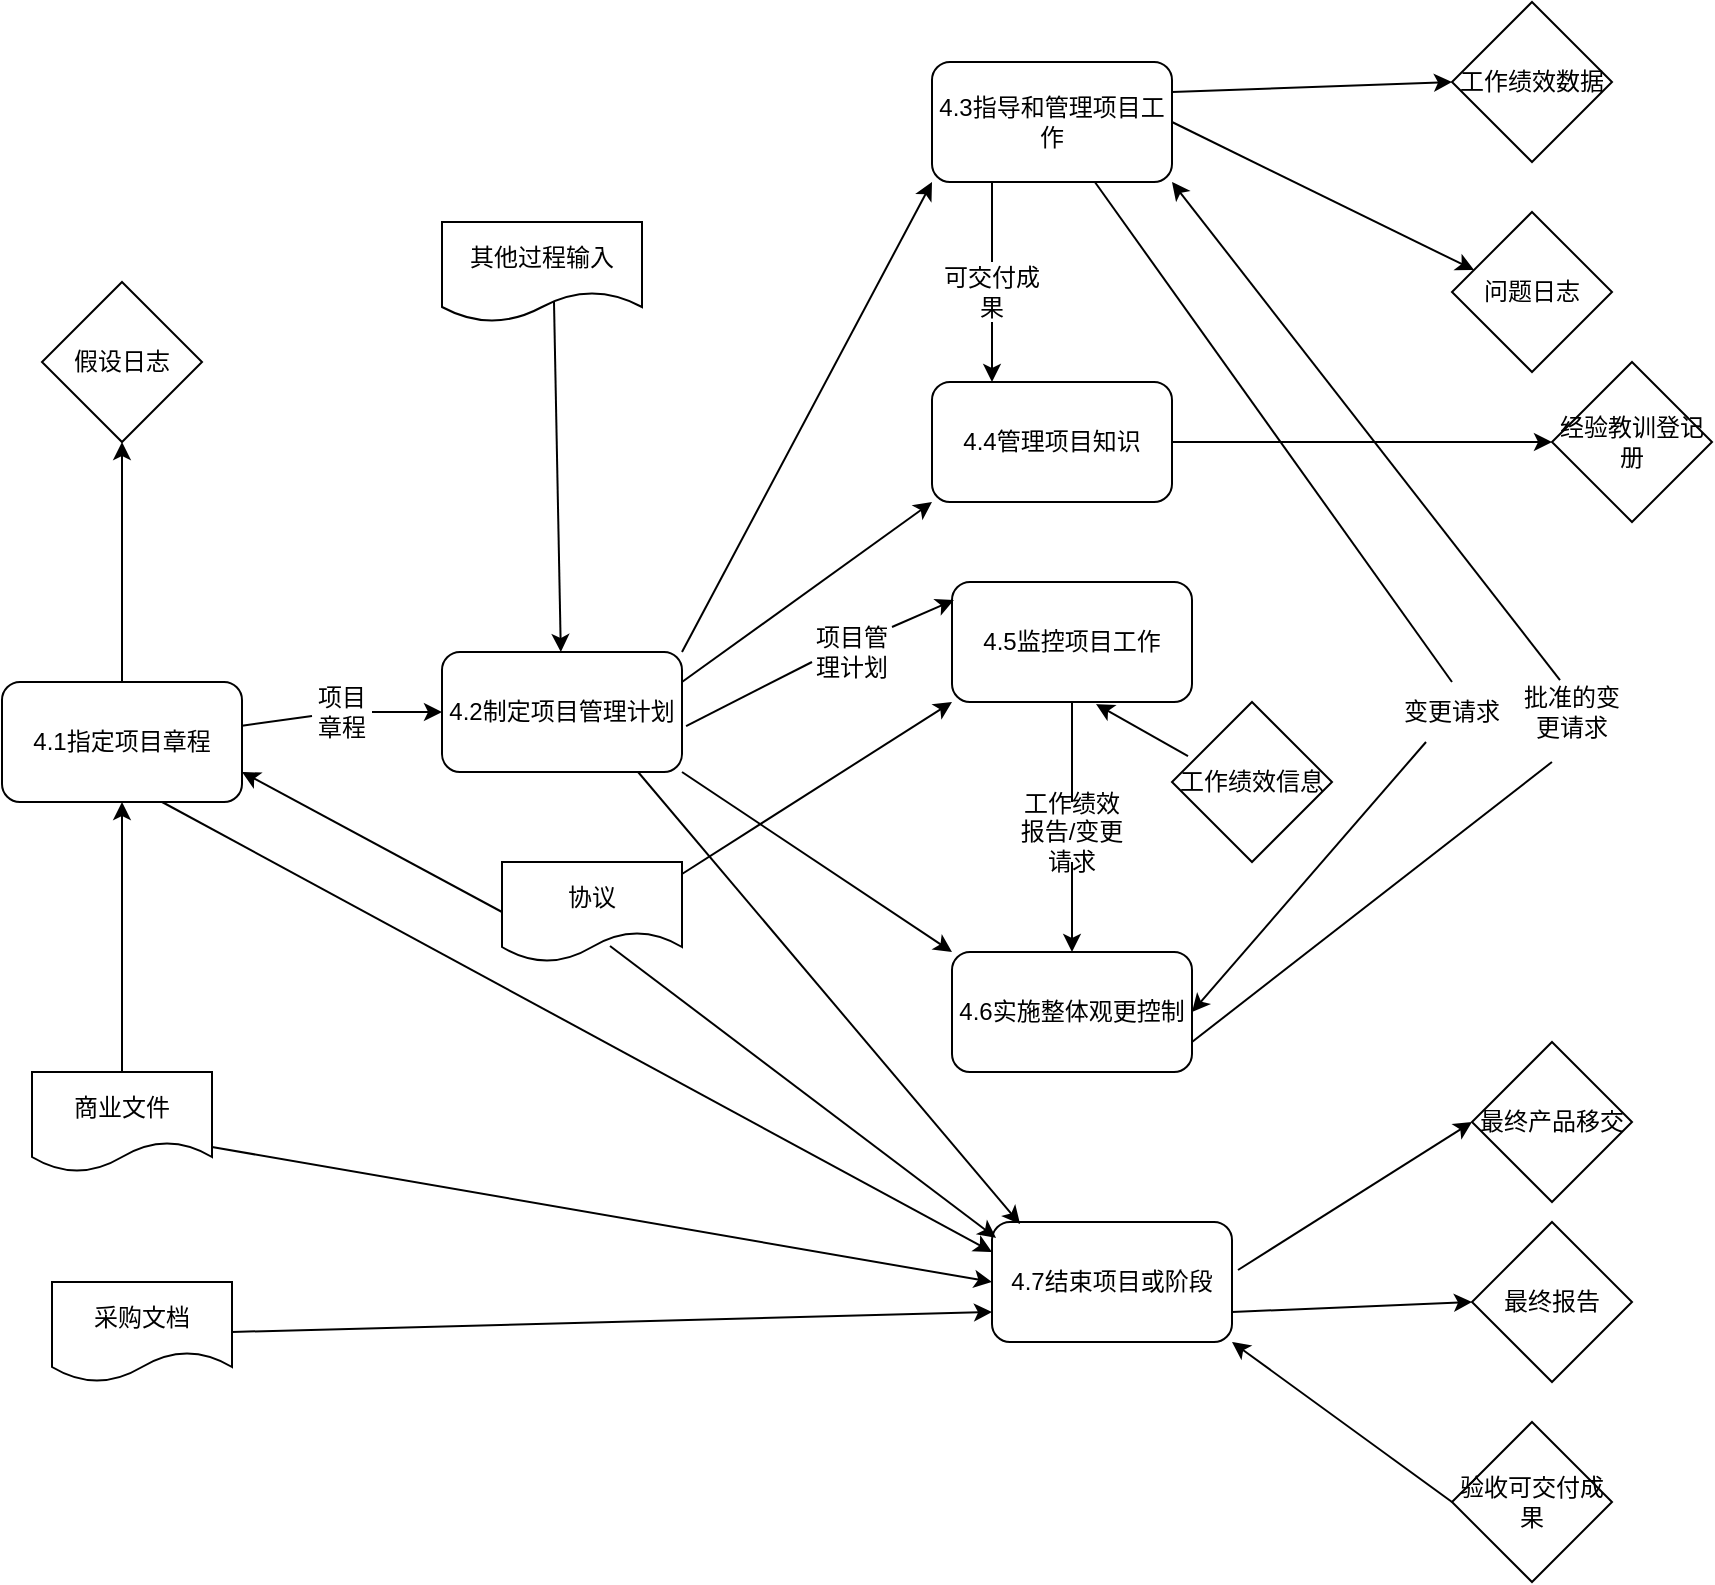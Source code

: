<mxfile>
    <diagram id="bkw35O0tceIPKPr79LGA" name="Page-1">
        <mxGraphModel dx="1093" dy="972" grid="1" gridSize="10" guides="1" tooltips="1" connect="1" arrows="1" fold="1" page="1" pageScale="1" pageWidth="850" pageHeight="1100" math="0" shadow="0">
            <root>
                <mxCell id="0"/>
                <mxCell id="1" parent="0"/>
                <mxCell id="16" value="" style="edgeStyle=none;html=1;startArrow=none;" parent="1" source="33" target="4" edge="1">
                    <mxGeometry relative="1" as="geometry"/>
                </mxCell>
                <mxCell id="4" value="4.2制定项目管理计划" style="rounded=1;whiteSpace=wrap;html=1;" parent="1" vertex="1">
                    <mxGeometry x="235" y="375" width="120" height="60" as="geometry"/>
                </mxCell>
                <mxCell id="49" style="edgeStyle=none;html=1;exitX=0.1;exitY=0.338;exitDx=0;exitDy=0;entryX=0.6;entryY=1.017;entryDx=0;entryDy=0;entryPerimeter=0;exitPerimeter=0;" parent="1" source="48" target="5" edge="1">
                    <mxGeometry relative="1" as="geometry">
                        <Array as="points"/>
                    </mxGeometry>
                </mxCell>
                <mxCell id="5" value="4.5监控项目工作" style="rounded=1;whiteSpace=wrap;html=1;" parent="1" vertex="1">
                    <mxGeometry x="490" y="340" width="120" height="60" as="geometry"/>
                </mxCell>
                <mxCell id="6" value="4.3指导和管理项目工作" style="rounded=1;whiteSpace=wrap;html=1;" parent="1" vertex="1">
                    <mxGeometry x="480" y="80" width="120" height="60" as="geometry"/>
                </mxCell>
                <mxCell id="7" value="4.4管理项目知识" style="rounded=1;whiteSpace=wrap;html=1;" parent="1" vertex="1">
                    <mxGeometry x="480" y="240" width="120" height="60" as="geometry"/>
                </mxCell>
                <mxCell id="8" value="4.6实施整体观更控制" style="rounded=1;whiteSpace=wrap;html=1;" parent="1" vertex="1">
                    <mxGeometry x="490" y="525" width="120" height="60" as="geometry"/>
                </mxCell>
                <mxCell id="62" style="edgeStyle=none;html=1;exitX=1.025;exitY=0.4;exitDx=0;exitDy=0;entryX=0;entryY=0.5;entryDx=0;entryDy=0;exitPerimeter=0;" parent="1" source="9" target="59" edge="1">
                    <mxGeometry relative="1" as="geometry"/>
                </mxCell>
                <mxCell id="63" style="edgeStyle=none;html=1;exitX=1;exitY=0.75;exitDx=0;exitDy=0;entryX=0;entryY=0.5;entryDx=0;entryDy=0;" parent="1" source="9" target="60" edge="1">
                    <mxGeometry relative="1" as="geometry">
                        <mxPoint x="750" y="590" as="targetPoint"/>
                    </mxGeometry>
                </mxCell>
                <mxCell id="9" value="4.7结束项目或阶段" style="rounded=1;whiteSpace=wrap;html=1;" parent="1" vertex="1">
                    <mxGeometry x="510" y="660" width="120" height="60" as="geometry"/>
                </mxCell>
                <mxCell id="10" value="假设日志" style="rhombus;whiteSpace=wrap;html=1;" parent="1" vertex="1">
                    <mxGeometry x="35" y="190" width="80" height="80" as="geometry"/>
                </mxCell>
                <mxCell id="73" style="edgeStyle=none;html=1;exitX=0.5;exitY=0;exitDx=0;exitDy=0;entryX=0.5;entryY=1;entryDx=0;entryDy=0;" parent="1" source="11" target="3" edge="1">
                    <mxGeometry relative="1" as="geometry"/>
                </mxCell>
                <mxCell id="11" value="商业文件" style="shape=document;whiteSpace=wrap;html=1;boundedLbl=1;" parent="1" vertex="1">
                    <mxGeometry x="30" y="585" width="90" height="50" as="geometry"/>
                </mxCell>
                <mxCell id="24" style="edgeStyle=none;html=1;exitX=1;exitY=0.5;exitDx=0;exitDy=0;entryX=0;entryY=0.75;entryDx=0;entryDy=0;" parent="1" source="12" target="9" edge="1">
                    <mxGeometry relative="1" as="geometry"/>
                </mxCell>
                <mxCell id="12" value="采购文档" style="shape=document;whiteSpace=wrap;html=1;boundedLbl=1;" parent="1" vertex="1">
                    <mxGeometry x="40" y="690" width="90" height="50" as="geometry"/>
                </mxCell>
                <mxCell id="13" value="其他过程输入" style="shape=document;whiteSpace=wrap;html=1;boundedLbl=1;" parent="1" vertex="1">
                    <mxGeometry x="235" y="160" width="100" height="50" as="geometry"/>
                </mxCell>
                <mxCell id="14" value="协议" style="shape=document;whiteSpace=wrap;html=1;boundedLbl=1;" parent="1" vertex="1">
                    <mxGeometry x="265" y="480" width="90" height="50" as="geometry"/>
                </mxCell>
                <mxCell id="15" value="" style="endArrow=classic;html=1;exitX=1;exitY=0.25;exitDx=0;exitDy=0;entryX=0.008;entryY=0.15;entryDx=0;entryDy=0;startArrow=none;entryPerimeter=0;" parent="1" source="34" target="5" edge="1">
                    <mxGeometry width="50" height="50" relative="1" as="geometry">
                        <mxPoint x="430" y="460" as="sourcePoint"/>
                        <mxPoint x="480" y="410" as="targetPoint"/>
                        <Array as="points"/>
                    </mxGeometry>
                </mxCell>
                <mxCell id="17" value="" style="endArrow=classic;html=1;exitX=1;exitY=1;exitDx=0;exitDy=0;entryX=0;entryY=0;entryDx=0;entryDy=0;" parent="1" source="4" target="8" edge="1">
                    <mxGeometry width="50" height="50" relative="1" as="geometry">
                        <mxPoint x="430" y="460" as="sourcePoint"/>
                        <mxPoint x="480" y="410" as="targetPoint"/>
                    </mxGeometry>
                </mxCell>
                <mxCell id="18" value="" style="endArrow=classic;html=1;exitX=0.817;exitY=1;exitDx=0;exitDy=0;exitPerimeter=0;entryX=0.117;entryY=0.017;entryDx=0;entryDy=0;entryPerimeter=0;" parent="1" source="4" target="9" edge="1">
                    <mxGeometry width="50" height="50" relative="1" as="geometry">
                        <mxPoint x="370" y="350" as="sourcePoint"/>
                        <mxPoint x="480" y="410" as="targetPoint"/>
                        <Array as="points"/>
                    </mxGeometry>
                </mxCell>
                <mxCell id="19" value="" style="endArrow=classic;html=1;entryX=0;entryY=1;entryDx=0;entryDy=0;exitX=1;exitY=0.25;exitDx=0;exitDy=0;" parent="1" source="4" target="7" edge="1">
                    <mxGeometry width="50" height="50" relative="1" as="geometry">
                        <mxPoint x="430" y="460" as="sourcePoint"/>
                        <mxPoint x="480" y="410" as="targetPoint"/>
                    </mxGeometry>
                </mxCell>
                <mxCell id="20" value="" style="endArrow=classic;html=1;entryX=0;entryY=1;entryDx=0;entryDy=0;exitX=1;exitY=0;exitDx=0;exitDy=0;" parent="1" source="4" target="6" edge="1">
                    <mxGeometry width="50" height="50" relative="1" as="geometry">
                        <mxPoint x="430" y="460" as="sourcePoint"/>
                        <mxPoint x="480" y="410" as="targetPoint"/>
                    </mxGeometry>
                </mxCell>
                <mxCell id="21" value="" style="endArrow=classic;html=1;exitX=0;exitY=0.5;exitDx=0;exitDy=0;entryX=1;entryY=0.75;entryDx=0;entryDy=0;" parent="1" source="14" target="3" edge="1">
                    <mxGeometry width="50" height="50" relative="1" as="geometry">
                        <mxPoint x="430" y="460" as="sourcePoint"/>
                        <mxPoint x="120" y="360" as="targetPoint"/>
                    </mxGeometry>
                </mxCell>
                <mxCell id="23" value="" style="endArrow=classic;html=1;exitX=0.6;exitY=0.84;exitDx=0;exitDy=0;entryX=0.017;entryY=0.133;entryDx=0;entryDy=0;entryPerimeter=0;exitPerimeter=0;" parent="1" source="14" target="9" edge="1">
                    <mxGeometry width="50" height="50" relative="1" as="geometry">
                        <mxPoint x="430" y="460" as="sourcePoint"/>
                        <mxPoint x="480" y="550" as="targetPoint"/>
                    </mxGeometry>
                </mxCell>
                <mxCell id="26" value="" style="endArrow=classic;html=1;exitX=1;exitY=0.75;exitDx=0;exitDy=0;entryX=0;entryY=0.5;entryDx=0;entryDy=0;" parent="1" source="11" target="9" edge="1">
                    <mxGeometry width="50" height="50" relative="1" as="geometry">
                        <mxPoint x="430" y="460" as="sourcePoint"/>
                        <mxPoint x="470" y="550" as="targetPoint"/>
                        <Array as="points"/>
                    </mxGeometry>
                </mxCell>
                <mxCell id="27" value="" style="endArrow=classic;html=1;exitX=0.5;exitY=0;exitDx=0;exitDy=0;entryX=0.5;entryY=1;entryDx=0;entryDy=0;" parent="1" source="3" target="10" edge="1">
                    <mxGeometry width="50" height="50" relative="1" as="geometry">
                        <mxPoint x="430" y="460" as="sourcePoint"/>
                        <mxPoint x="480" y="410" as="targetPoint"/>
                    </mxGeometry>
                </mxCell>
                <mxCell id="28" value="" style="endArrow=classic;html=1;exitX=0.56;exitY=0.8;exitDx=0;exitDy=0;exitPerimeter=0;" parent="1" source="13" target="4" edge="1">
                    <mxGeometry width="50" height="50" relative="1" as="geometry">
                        <mxPoint x="430" y="460" as="sourcePoint"/>
                        <mxPoint x="480" y="410" as="targetPoint"/>
                    </mxGeometry>
                </mxCell>
                <mxCell id="29" value="工作绩效数据" style="rhombus;whiteSpace=wrap;html=1;" parent="1" vertex="1">
                    <mxGeometry x="740" y="50" width="80" height="80" as="geometry"/>
                </mxCell>
                <mxCell id="30" value="问题日志" style="rhombus;whiteSpace=wrap;html=1;" parent="1" vertex="1">
                    <mxGeometry x="740" y="155" width="80" height="80" as="geometry"/>
                </mxCell>
                <mxCell id="31" value="" style="endArrow=classic;html=1;exitX=1;exitY=0.25;exitDx=0;exitDy=0;entryX=0;entryY=0.5;entryDx=0;entryDy=0;" parent="1" source="6" target="29" edge="1">
                    <mxGeometry width="50" height="50" relative="1" as="geometry">
                        <mxPoint x="360" y="260" as="sourcePoint"/>
                        <mxPoint x="410" y="210" as="targetPoint"/>
                    </mxGeometry>
                </mxCell>
                <mxCell id="32" value="" style="endArrow=classic;html=1;exitX=1;exitY=0.5;exitDx=0;exitDy=0;entryX=0.138;entryY=0.363;entryDx=0;entryDy=0;entryPerimeter=0;" parent="1" source="6" target="30" edge="1">
                    <mxGeometry width="50" height="50" relative="1" as="geometry">
                        <mxPoint x="360" y="260" as="sourcePoint"/>
                        <mxPoint x="410" y="210" as="targetPoint"/>
                    </mxGeometry>
                </mxCell>
                <mxCell id="35" value="" style="endArrow=classic;html=1;entryX=1;entryY=0.5;entryDx=0;entryDy=0;startArrow=none;" parent="1" source="36" target="8" edge="1">
                    <mxGeometry width="50" height="50" relative="1" as="geometry">
                        <mxPoint x="360" y="360" as="sourcePoint"/>
                        <mxPoint x="690" y="440" as="targetPoint"/>
                        <Array as="points"/>
                    </mxGeometry>
                </mxCell>
                <mxCell id="37" value="" style="endArrow=classic;html=1;exitX=0.5;exitY=1;exitDx=0;exitDy=0;entryX=0.25;entryY=0;entryDx=0;entryDy=0;startArrow=none;" parent="1" source="39" target="7" edge="1">
                    <mxGeometry width="50" height="50" relative="1" as="geometry">
                        <mxPoint x="360" y="360" as="sourcePoint"/>
                        <mxPoint x="410" y="310" as="targetPoint"/>
                    </mxGeometry>
                </mxCell>
                <mxCell id="40" value="" style="endArrow=classic;html=1;exitX=0.4;exitY=-0.033;exitDx=0;exitDy=0;entryX=1;entryY=1;entryDx=0;entryDy=0;startArrow=none;exitPerimeter=0;" parent="1" source="43" target="6" edge="1">
                    <mxGeometry width="50" height="50" relative="1" as="geometry">
                        <mxPoint x="580" y="90" as="sourcePoint"/>
                        <mxPoint x="590" y="100" as="targetPoint"/>
                        <Array as="points"/>
                    </mxGeometry>
                </mxCell>
                <mxCell id="46" value="经验教训登记册" style="rhombus;whiteSpace=wrap;html=1;" parent="1" vertex="1">
                    <mxGeometry x="790" y="230" width="80" height="80" as="geometry"/>
                </mxCell>
                <mxCell id="47" value="" style="endArrow=classic;html=1;exitX=1;exitY=0.5;exitDx=0;exitDy=0;" parent="1" source="7" target="46" edge="1">
                    <mxGeometry width="50" height="50" relative="1" as="geometry">
                        <mxPoint x="360" y="340" as="sourcePoint"/>
                        <mxPoint x="410" y="290" as="targetPoint"/>
                    </mxGeometry>
                </mxCell>
                <mxCell id="48" value="工作绩效信息" style="rhombus;whiteSpace=wrap;html=1;" parent="1" vertex="1">
                    <mxGeometry x="600" y="400" width="80" height="80" as="geometry"/>
                </mxCell>
                <mxCell id="50" value="" style="endArrow=classic;html=1;entryX=0.5;entryY=0;entryDx=0;entryDy=0;startArrow=none;" parent="1" source="52" target="8" edge="1">
                    <mxGeometry width="50" height="50" relative="1" as="geometry">
                        <mxPoint x="360" y="340" as="sourcePoint"/>
                        <mxPoint x="410" y="290" as="targetPoint"/>
                    </mxGeometry>
                </mxCell>
                <mxCell id="52" value="工作绩效报告/变更请求" style="text;html=1;strokeColor=none;fillColor=none;align=center;verticalAlign=middle;whiteSpace=wrap;rounded=0;" parent="1" vertex="1">
                    <mxGeometry x="520" y="450" width="60" height="30" as="geometry"/>
                </mxCell>
                <mxCell id="53" value="" style="endArrow=none;html=1;entryX=0.5;entryY=0;entryDx=0;entryDy=0;" parent="1" source="5" target="52" edge="1">
                    <mxGeometry width="50" height="50" relative="1" as="geometry">
                        <mxPoint x="540.318" y="340" as="sourcePoint"/>
                        <mxPoint x="550" y="400" as="targetPoint"/>
                    </mxGeometry>
                </mxCell>
                <mxCell id="54" value="" style="endArrow=classic;html=1;entryX=0;entryY=0.25;entryDx=0;entryDy=0;exitX=0.667;exitY=1;exitDx=0;exitDy=0;exitPerimeter=0;" parent="1" source="3" target="9" edge="1">
                    <mxGeometry width="50" height="50" relative="1" as="geometry">
                        <mxPoint x="170" y="300" as="sourcePoint"/>
                        <mxPoint x="270" y="500" as="targetPoint"/>
                        <Array as="points"/>
                    </mxGeometry>
                </mxCell>
                <mxCell id="56" value="验收可交付成果" style="rhombus;whiteSpace=wrap;html=1;" parent="1" vertex="1">
                    <mxGeometry x="740" y="760" width="80" height="80" as="geometry"/>
                </mxCell>
                <mxCell id="58" value="" style="endArrow=classic;html=1;exitX=0;exitY=0.5;exitDx=0;exitDy=0;entryX=1;entryY=1;entryDx=0;entryDy=0;" parent="1" source="56" target="9" edge="1">
                    <mxGeometry width="50" height="50" relative="1" as="geometry">
                        <mxPoint x="360" y="310" as="sourcePoint"/>
                        <mxPoint x="410" y="260" as="targetPoint"/>
                    </mxGeometry>
                </mxCell>
                <mxCell id="59" value="最终产品移交" style="rhombus;whiteSpace=wrap;html=1;" parent="1" vertex="1">
                    <mxGeometry x="750" y="570" width="80" height="80" as="geometry"/>
                </mxCell>
                <mxCell id="60" value="最终报告" style="rhombus;whiteSpace=wrap;html=1;" parent="1" vertex="1">
                    <mxGeometry x="750" y="660" width="80" height="80" as="geometry"/>
                </mxCell>
                <mxCell id="34" value="项目管理计划" style="text;html=1;strokeColor=none;fillColor=none;align=center;verticalAlign=middle;whiteSpace=wrap;rounded=0;" parent="1" vertex="1">
                    <mxGeometry x="420" y="350" width="40" height="50" as="geometry"/>
                </mxCell>
                <mxCell id="64" value="" style="endArrow=none;html=1;exitX=1.017;exitY=0.617;exitDx=0;exitDy=0;exitPerimeter=0;entryX=0;entryY=0.6;entryDx=0;entryDy=0;entryPerimeter=0;" parent="1" source="4" target="34" edge="1">
                    <mxGeometry width="50" height="50" relative="1" as="geometry">
                        <mxPoint x="357.04" y="287.02" as="sourcePoint"/>
                        <mxPoint x="410" y="390" as="targetPoint"/>
                        <Array as="points"/>
                    </mxGeometry>
                </mxCell>
                <mxCell id="33" value="项目章程" style="text;html=1;strokeColor=none;fillColor=none;align=center;verticalAlign=middle;whiteSpace=wrap;rounded=0;" parent="1" vertex="1">
                    <mxGeometry x="170" y="375" width="30" height="60" as="geometry"/>
                </mxCell>
                <mxCell id="65" value="" style="edgeStyle=none;html=1;endArrow=none;" parent="1" source="3" target="33" edge="1">
                    <mxGeometry relative="1" as="geometry">
                        <mxPoint x="130" y="280" as="sourcePoint"/>
                        <mxPoint x="235" y="280" as="targetPoint"/>
                    </mxGeometry>
                </mxCell>
                <mxCell id="36" value="变更请求" style="text;html=1;strokeColor=none;fillColor=none;align=center;verticalAlign=middle;whiteSpace=wrap;rounded=0;" parent="1" vertex="1">
                    <mxGeometry x="710" y="390" width="60" height="30" as="geometry"/>
                </mxCell>
                <mxCell id="66" value="" style="endArrow=none;html=1;entryX=0.5;entryY=0;entryDx=0;entryDy=0;" parent="1" source="6" target="36" edge="1">
                    <mxGeometry width="50" height="50" relative="1" as="geometry">
                        <mxPoint x="536.667" y="90" as="sourcePoint"/>
                        <mxPoint x="590" y="460" as="targetPoint"/>
                        <Array as="points"/>
                    </mxGeometry>
                </mxCell>
                <mxCell id="3" value="4.1指定项目章程" style="rounded=1;whiteSpace=wrap;html=1;" parent="1" vertex="1">
                    <mxGeometry x="15" y="390" width="120" height="60" as="geometry"/>
                </mxCell>
                <mxCell id="39" value="可交付成果" style="text;html=1;strokeColor=none;fillColor=none;align=center;verticalAlign=middle;whiteSpace=wrap;rounded=0;" parent="1" vertex="1">
                    <mxGeometry x="480" y="180" width="60" height="30" as="geometry"/>
                </mxCell>
                <mxCell id="70" value="" style="endArrow=none;html=1;exitX=0.25;exitY=1;exitDx=0;exitDy=0;entryX=0.5;entryY=0;entryDx=0;entryDy=0;" parent="1" source="6" target="39" edge="1">
                    <mxGeometry width="50" height="50" relative="1" as="geometry">
                        <mxPoint x="490" y="90" as="sourcePoint"/>
                        <mxPoint x="490" y="175" as="targetPoint"/>
                    </mxGeometry>
                </mxCell>
                <mxCell id="43" value="批准的变更请求" style="text;html=1;strokeColor=none;fillColor=none;align=center;verticalAlign=middle;whiteSpace=wrap;rounded=0;" parent="1" vertex="1">
                    <mxGeometry x="770" y="390" width="60" height="30" as="geometry"/>
                </mxCell>
                <mxCell id="71" value="" style="endArrow=none;html=1;exitX=1;exitY=0.75;exitDx=0;exitDy=0;entryX=0.333;entryY=1.333;entryDx=0;entryDy=0;entryPerimeter=0;" parent="1" source="8" target="43" edge="1">
                    <mxGeometry width="50" height="50" relative="1" as="geometry">
                        <mxPoint x="610" y="570" as="sourcePoint"/>
                        <mxPoint x="580" y="90" as="targetPoint"/>
                        <Array as="points"/>
                    </mxGeometry>
                </mxCell>
                <mxCell id="72" value="" style="endArrow=classic;html=1;exitX=1;exitY=0.12;exitDx=0;exitDy=0;entryX=0;entryY=1;entryDx=0;entryDy=0;exitPerimeter=0;" parent="1" source="14" target="5" edge="1">
                    <mxGeometry width="50" height="50" relative="1" as="geometry">
                        <mxPoint x="360" y="410" as="sourcePoint"/>
                        <mxPoint x="410" y="360" as="targetPoint"/>
                    </mxGeometry>
                </mxCell>
            </root>
        </mxGraphModel>
    </diagram>
</mxfile>